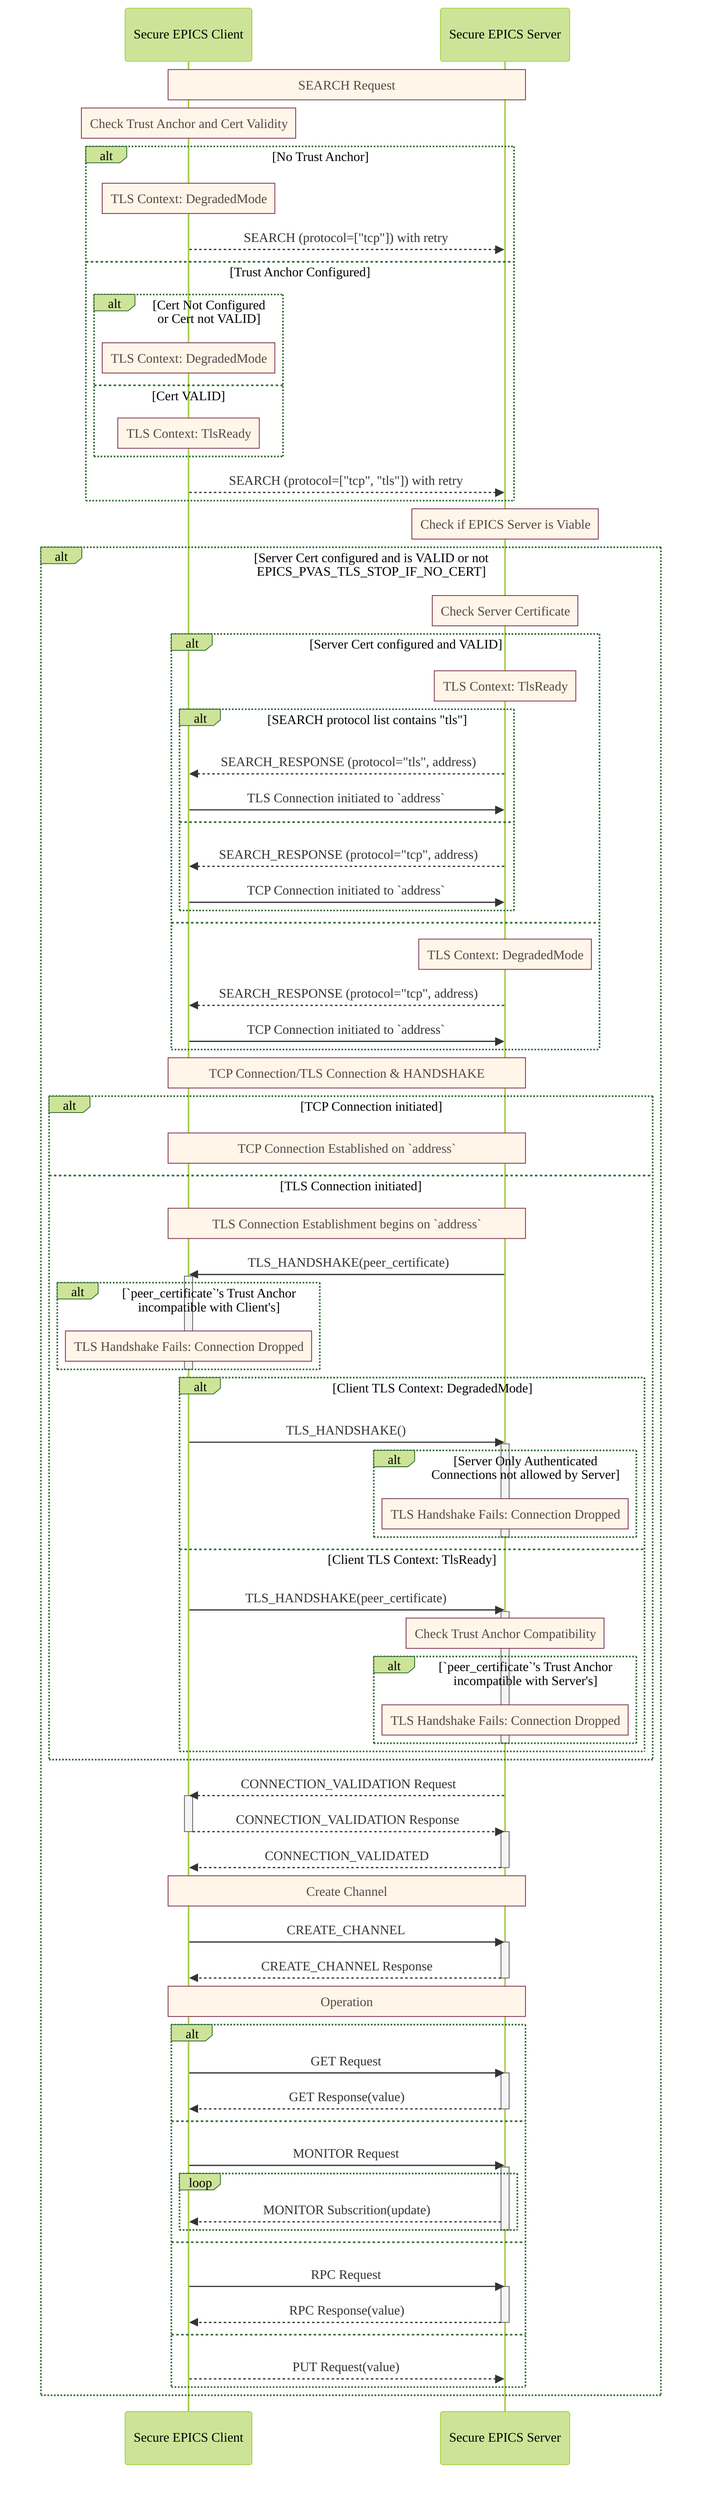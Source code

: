 %%{init: {
    'theme': 'forest',
    'themeVariables': {
        'noteBkgColor': '#fff6e9',
        'noteBorderColor': '#7c334f',
        'noteTextColor': '#544943',
        'fontFamily': 'Georgia Serif',
        'fontSize': '12px',
        'messageFontSize': '12px',
        'noteFontSize': '12px',
        'actorFontSize': '14px',
        'width': 1200,
        'boxMargin': 20,
        'messageMargin': 40
    }
}}%%
sequenceDiagram
    participant Agent as Secure EPICS Client
    participant Peer as Secure EPICS Server

    Note over Agent,Peer: SEARCH Request
    %% Trust Validation Phase
    Note over Agent: Check Trust Anchor and Cert Validity
    alt No Trust Anchor
        Note over Agent: TLS Context: DegradedMode
        Agent-->>Peer: SEARCH (protocol=["tcp"]) with retry
    else Trust Anchor Configured
        alt Cert Not Configured or Cert not VALID
            Note over Agent: TLS Context: DegradedMode
        else Cert VALID
            Note over Agent: TLS Context: TlsReady
        end
        Agent-->>Peer: SEARCH (protocol=["tcp", "tls"]) with retry
    end

    % Check Server Phase
    Note over Peer: Check if EPICS Server is Viable
    alt Server Cert configured and is VALID or not EPICS_PVAS_TLS_STOP_IF_NO_CERT
        Note over Peer: Check Server Certificate
        alt Server Cert configured and VALID
            Note over Peer: TLS Context: TlsReady
            alt SEARCH protocol list contains "tls"
                Peer-->>Agent: SEARCH_RESPONSE (protocol="tls", address)
                Agent->>Peer: TLS Connection initiated to `address`
            else
                Peer-->>Agent: SEARCH_RESPONSE (protocol="tcp", address)
                Agent->>Peer: TCP Connection initiated to `address`
            end
        else
            Note over Peer: TLS Context: DegradedMode
            Peer-->>Agent: SEARCH_RESPONSE (protocol="tcp", address)
            Agent->>Peer: TCP Connection initiated to `address`
        end

        % Connection and Handshake Phase
        Note over Agent,Peer: TCP Connection/TLS Connection & HANDSHAKE
        alt TCP Connection initiated
            Note over Agent, Peer: TCP Connection Established on `address`
        else TLS Connection initiated
            Note over Agent,Peer: TLS Connection Establishment begins on `address`
            Peer->>Agent: TLS_HANDSHAKE(peer_certificate)
            activate Agent
            alt `peer_certificate`'s Trust Anchor incompatible with Client's
                Note over Agent: TLS Handshake Fails: Connection Dropped
            end
            deactivate Agent

            alt Client TLS Context: DegradedMode
                Agent->>Peer: TLS_HANDSHAKE()
                activate Peer
                alt Server Only Authenticated Connections not allowed by Server
                    Note over Peer: TLS Handshake Fails: Connection Dropped
                end
                deactivate Peer
            else Client TLS Context: TlsReady
                Agent->>Peer: TLS_HANDSHAKE(peer_certificate)
                activate Peer
                Note over Peer: Check Trust Anchor Compatibility
                alt `peer_certificate`'s Trust Anchor incompatible with Server's
                    Note over Peer: TLS Handshake Fails: Connection Dropped
                end
                deactivate Peer
            end
        end

        %% Connection Validation Phase
        Peer-->>Agent: CONNECTION_VALIDATION Request
        activate Agent
        Agent-->>Peer: CONNECTION_VALIDATION Response
        deactivate Agent
        activate Peer
        Peer-->>Agent: CONNECTION_VALIDATED
        deactivate Peer

        Note over Agent,Peer: Create Channel
        %% Channel Creation
        Agent->>Peer: CREATE_CHANNEL
        activate Peer
        Peer-->>Agent: CREATE_CHANNEL Response
        deactivate Peer

        Note over Agent,Peer: Operation
        %% Operations
        alt
            Agent->>Peer: GET Request
            activate Peer
            Peer-->>Agent: GET Response(value)
            deactivate Peer
        else
            Agent->>Peer: MONITOR Request
            activate Peer
            loop
                Peer-->>Agent: MONITOR Subscrition(update)
            end
            deactivate Peer
        else
            Agent->>Peer: RPC Request
            activate Peer
            Peer-->>Agent: RPC Response(value)
            deactivate Peer
        else
            Agent-->>Peer: PUT Request(value)
        end
    end